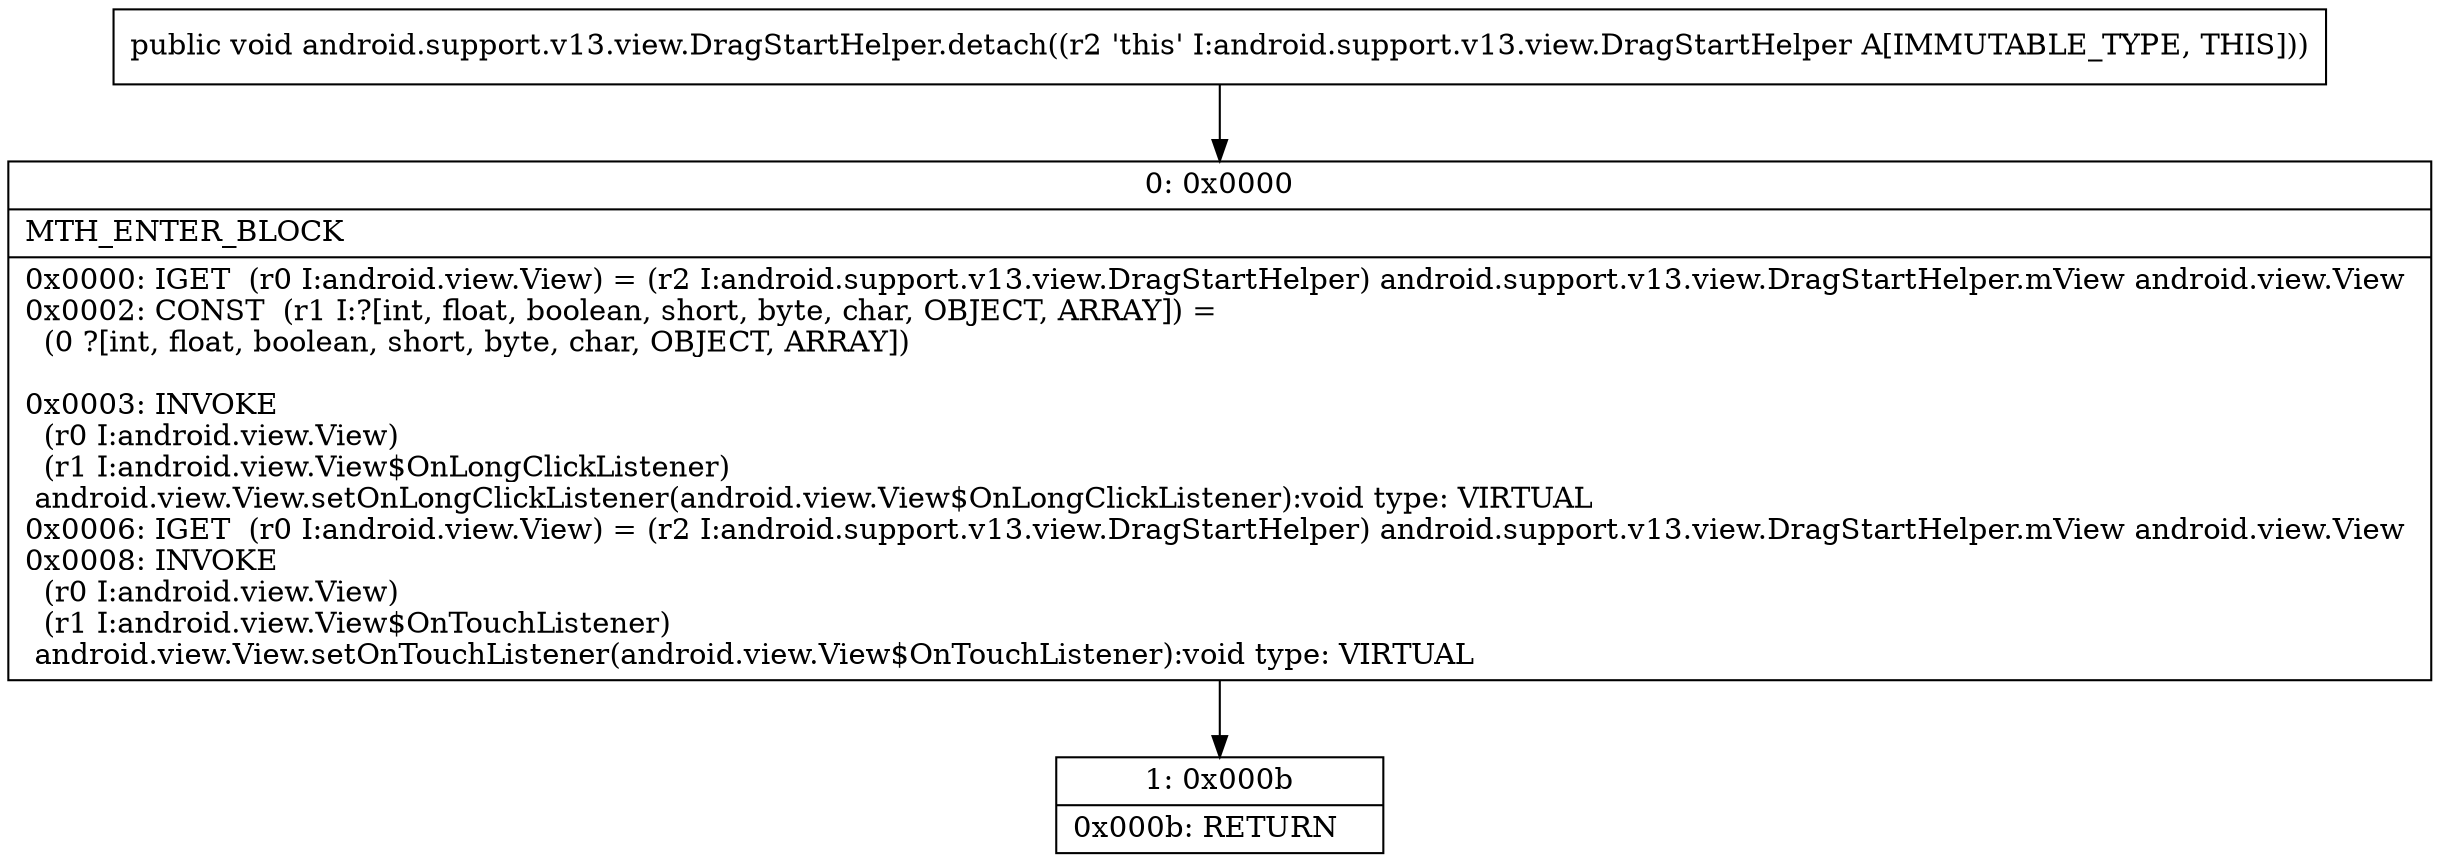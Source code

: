 digraph "CFG forandroid.support.v13.view.DragStartHelper.detach()V" {
Node_0 [shape=record,label="{0\:\ 0x0000|MTH_ENTER_BLOCK\l|0x0000: IGET  (r0 I:android.view.View) = (r2 I:android.support.v13.view.DragStartHelper) android.support.v13.view.DragStartHelper.mView android.view.View \l0x0002: CONST  (r1 I:?[int, float, boolean, short, byte, char, OBJECT, ARRAY]) = \l  (0 ?[int, float, boolean, short, byte, char, OBJECT, ARRAY])\l \l0x0003: INVOKE  \l  (r0 I:android.view.View)\l  (r1 I:android.view.View$OnLongClickListener)\l android.view.View.setOnLongClickListener(android.view.View$OnLongClickListener):void type: VIRTUAL \l0x0006: IGET  (r0 I:android.view.View) = (r2 I:android.support.v13.view.DragStartHelper) android.support.v13.view.DragStartHelper.mView android.view.View \l0x0008: INVOKE  \l  (r0 I:android.view.View)\l  (r1 I:android.view.View$OnTouchListener)\l android.view.View.setOnTouchListener(android.view.View$OnTouchListener):void type: VIRTUAL \l}"];
Node_1 [shape=record,label="{1\:\ 0x000b|0x000b: RETURN   \l}"];
MethodNode[shape=record,label="{public void android.support.v13.view.DragStartHelper.detach((r2 'this' I:android.support.v13.view.DragStartHelper A[IMMUTABLE_TYPE, THIS])) }"];
MethodNode -> Node_0;
Node_0 -> Node_1;
}

